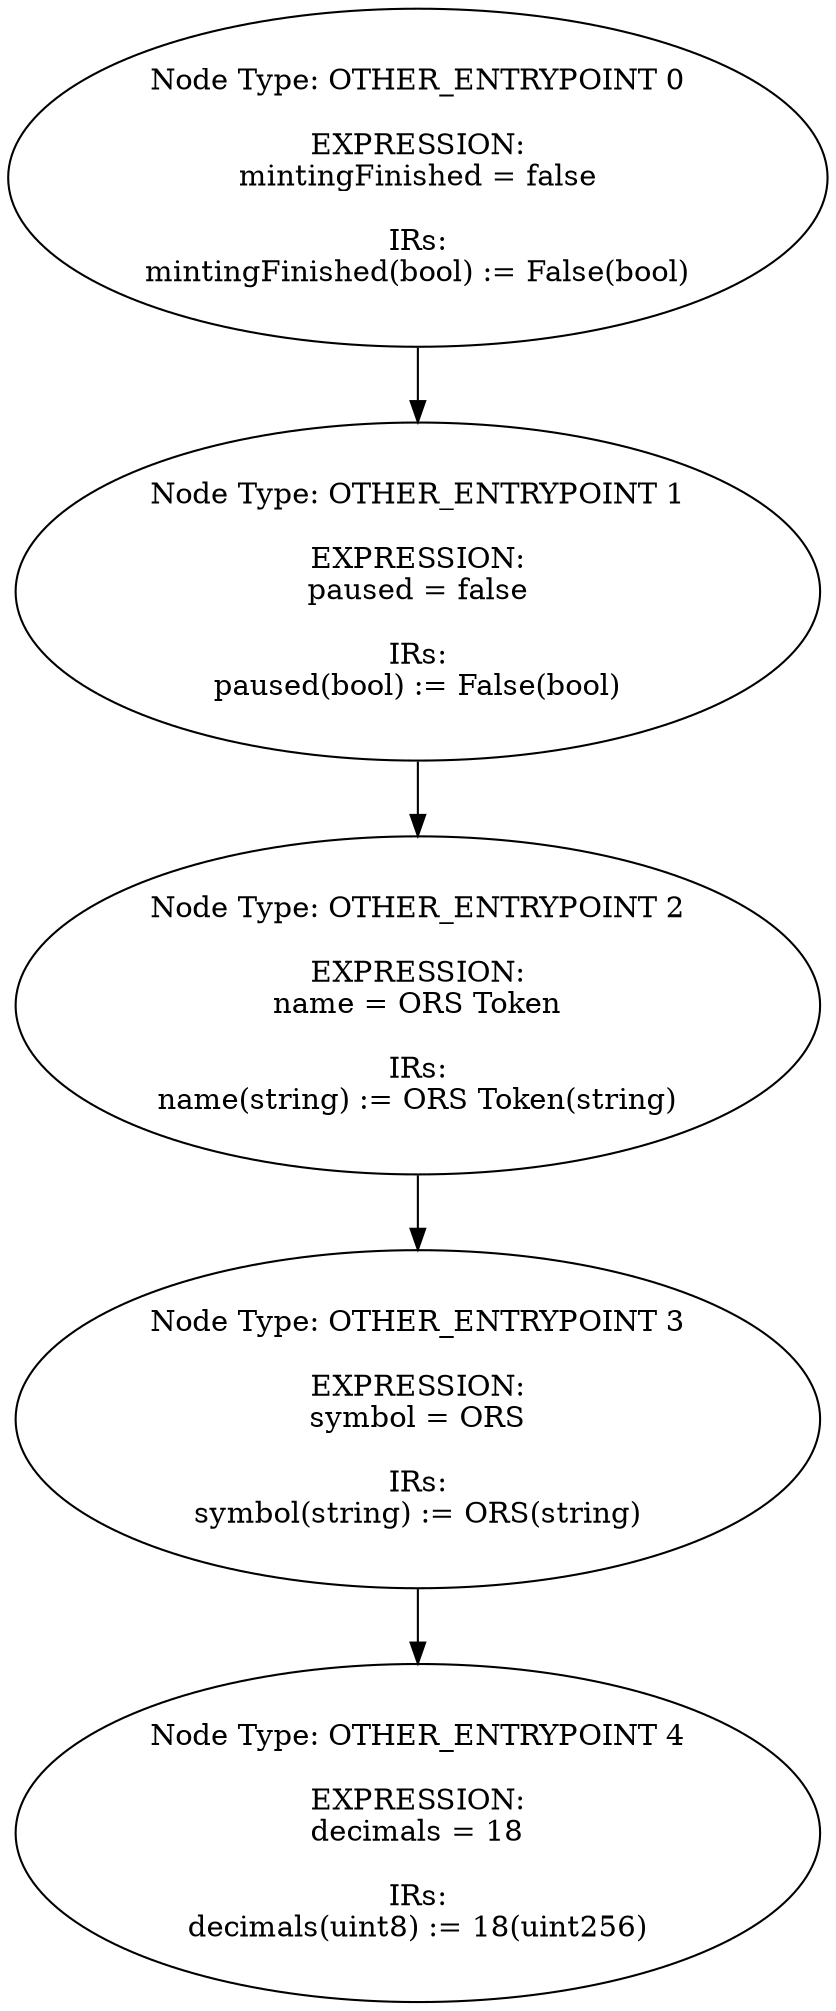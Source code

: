 digraph{
0[label="Node Type: OTHER_ENTRYPOINT 0

EXPRESSION:
mintingFinished = false

IRs:
mintingFinished(bool) := False(bool)"];
0->1;
1[label="Node Type: OTHER_ENTRYPOINT 1

EXPRESSION:
paused = false

IRs:
paused(bool) := False(bool)"];
1->2;
2[label="Node Type: OTHER_ENTRYPOINT 2

EXPRESSION:
name = ORS Token

IRs:
name(string) := ORS Token(string)"];
2->3;
3[label="Node Type: OTHER_ENTRYPOINT 3

EXPRESSION:
symbol = ORS

IRs:
symbol(string) := ORS(string)"];
3->4;
4[label="Node Type: OTHER_ENTRYPOINT 4

EXPRESSION:
decimals = 18

IRs:
decimals(uint8) := 18(uint256)"];
}
